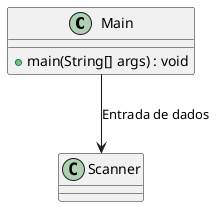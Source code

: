 @startuml
class Main {
    +main(String[] args) : void
}

Main --> Scanner : "Entrada de dados"
@enduml